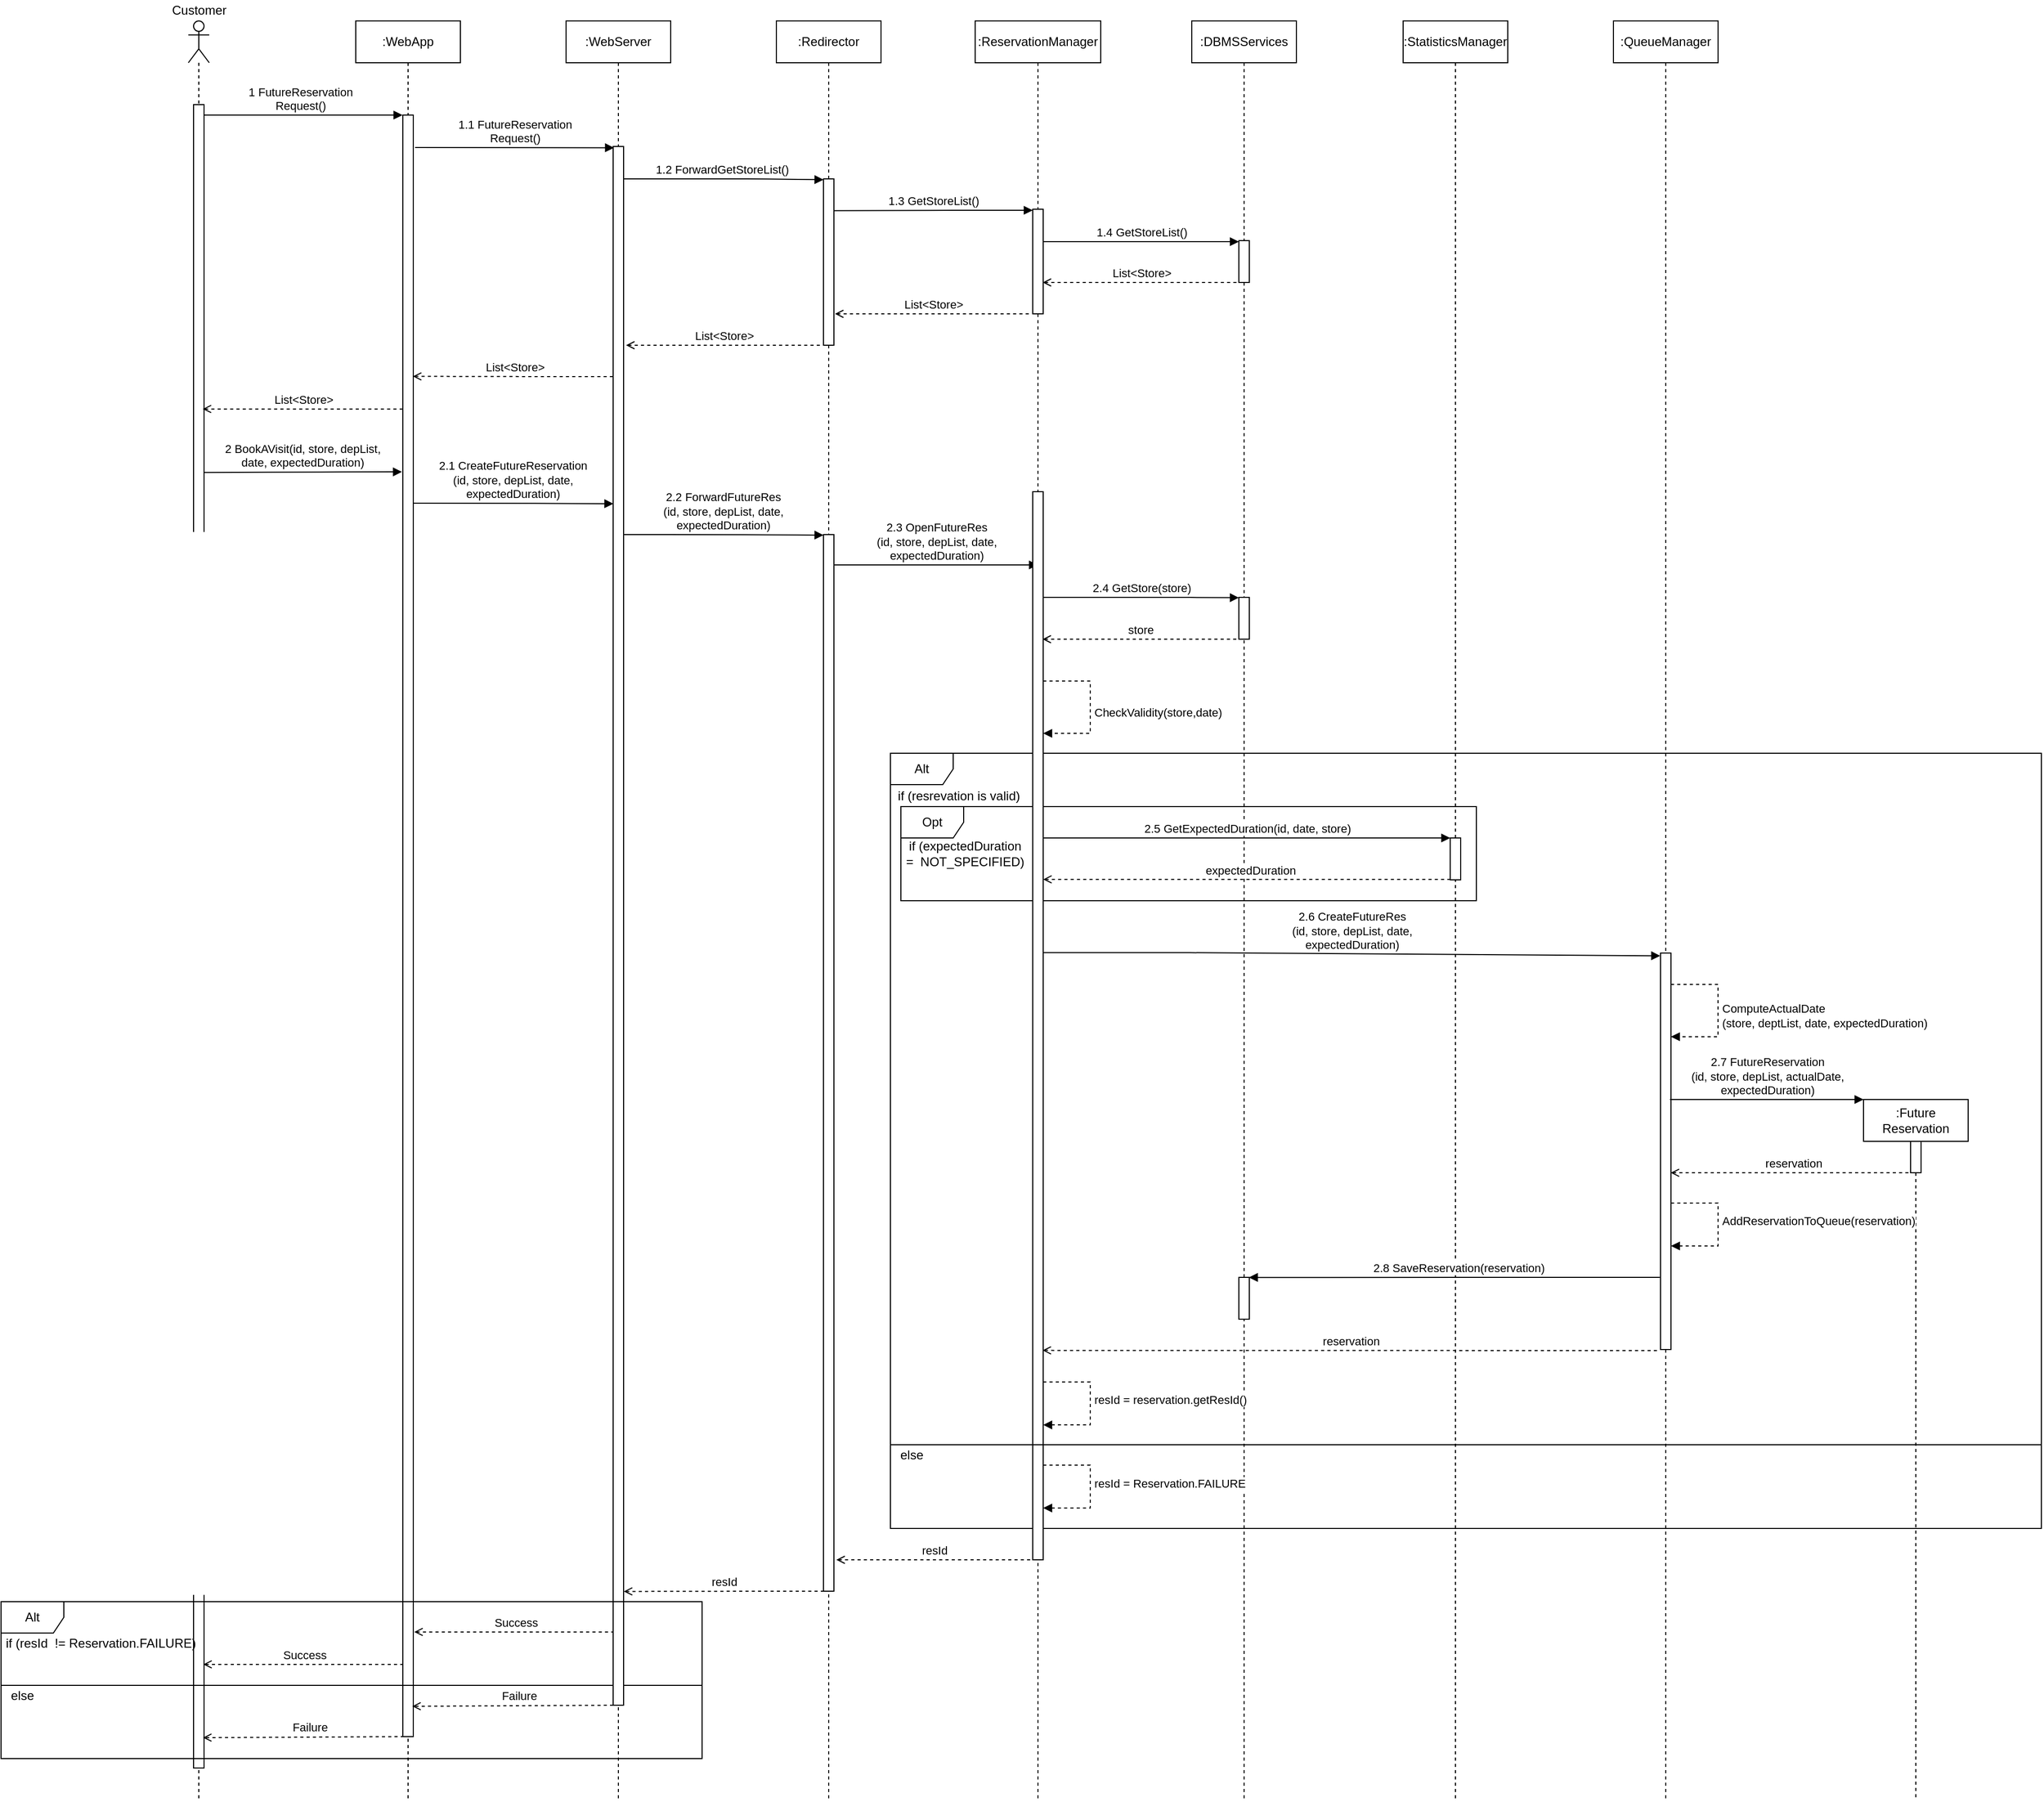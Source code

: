 <mxfile version="13.9.9" type="device"><diagram id="mjPRTbjThLvqPgU_13Bh" name="Page-1"><mxGraphModel dx="1422" dy="862" grid="1" gridSize="10" guides="1" tooltips="1" connect="1" arrows="1" fold="1" page="1" pageScale="1" pageWidth="827" pageHeight="1169" math="0" shadow="0"><root><mxCell id="0"/><mxCell id="1" parent="0"/><mxCell id="mduE7fUlC3-kzBK_wskY-1" value="Alt" style="shape=umlFrame;whiteSpace=wrap;html=1;" parent="1" vertex="1"><mxGeometry x="900" y="790" width="1100" height="741" as="geometry"/></mxCell><mxCell id="mduE7fUlC3-kzBK_wskY-2" value="Opt" style="shape=umlFrame;whiteSpace=wrap;html=1;" parent="1" vertex="1"><mxGeometry x="910" y="841" width="550" height="90" as="geometry"/></mxCell><mxCell id="mduE7fUlC3-kzBK_wskY-3" value="&lt;div&gt;1.4 GetStoreList()&lt;/div&gt;" style="html=1;verticalAlign=bottom;endArrow=block;exitX=1.039;exitY=0.31;exitDx=0;exitDy=0;exitPerimeter=0;" parent="1" source="mduE7fUlC3-kzBK_wskY-18" edge="1"><mxGeometry width="80" relative="1" as="geometry"><mxPoint x="1038" y="301" as="sourcePoint"/><mxPoint x="1233" y="301" as="targetPoint"/><Array as="points"><mxPoint x="1168.5" y="301"/></Array></mxGeometry></mxCell><mxCell id="mduE7fUlC3-kzBK_wskY-4" value="&lt;div&gt;1.2 ForwardGetStoreList()&lt;/div&gt;" style="html=1;verticalAlign=bottom;endArrow=block;entryX=-0.05;entryY=0.004;entryDx=0;entryDy=0;entryPerimeter=0;" parent="1" edge="1"><mxGeometry width="80" relative="1" as="geometry"><mxPoint x="641.5" y="241" as="sourcePoint"/><mxPoint x="836" y="241.76" as="targetPoint"/><Array as="points"><mxPoint x="772" y="241"/></Array></mxGeometry></mxCell><mxCell id="mduE7fUlC3-kzBK_wskY-5" value="&lt;div&gt;1 FutureReservation&lt;/div&gt;&lt;div&gt;Request()&lt;/div&gt;" style="html=1;verticalAlign=bottom;endArrow=block;entryX=-0.033;entryY=0;entryDx=0;entryDy=0;entryPerimeter=0;" parent="1" target="mduE7fUlC3-kzBK_wskY-9" edge="1"><mxGeometry width="80" relative="1" as="geometry"><mxPoint x="238.5" y="180" as="sourcePoint"/><mxPoint x="398.5" y="180" as="targetPoint"/><Array as="points"><mxPoint x="369" y="180"/></Array></mxGeometry></mxCell><mxCell id="mduE7fUlC3-kzBK_wskY-6" value="" style="shape=umlLifeline;participant=umlActor;perimeter=lifelinePerimeter;whiteSpace=wrap;html=1;container=1;collapsible=0;recursiveResize=0;verticalAlign=top;spacingTop=36;outlineConnect=0;" parent="1" vertex="1"><mxGeometry x="229" y="90" width="20" height="1701" as="geometry"/></mxCell><mxCell id="mduE7fUlC3-kzBK_wskY-7" value="" style="html=1;points=[];perimeter=orthogonalPerimeter;" parent="mduE7fUlC3-kzBK_wskY-6" vertex="1"><mxGeometry x="5" y="80" width="10" height="1590" as="geometry"/></mxCell><mxCell id="mduE7fUlC3-kzBK_wskY-8" value="&lt;div&gt;:WebApp&lt;/div&gt;" style="shape=umlLifeline;perimeter=lifelinePerimeter;whiteSpace=wrap;html=1;container=1;collapsible=0;recursiveResize=0;outlineConnect=0;" parent="1" vertex="1"><mxGeometry x="389" y="90" width="100" height="1701" as="geometry"/></mxCell><mxCell id="mduE7fUlC3-kzBK_wskY-9" value="" style="html=1;points=[];perimeter=orthogonalPerimeter;" parent="mduE7fUlC3-kzBK_wskY-8" vertex="1"><mxGeometry x="45" y="90" width="10" height="1550" as="geometry"/></mxCell><mxCell id="mduE7fUlC3-kzBK_wskY-10" value=":Redirector" style="shape=umlLifeline;perimeter=lifelinePerimeter;whiteSpace=wrap;html=1;container=1;collapsible=0;recursiveResize=0;outlineConnect=0;" parent="1" vertex="1"><mxGeometry x="791" y="90" width="100" height="1701" as="geometry"/></mxCell><mxCell id="mduE7fUlC3-kzBK_wskY-11" value=":DBMSServices" style="shape=umlLifeline;perimeter=lifelinePerimeter;whiteSpace=wrap;html=1;container=1;collapsible=0;recursiveResize=0;outlineConnect=0;" parent="1" vertex="1"><mxGeometry x="1188" y="90" width="100" height="1701" as="geometry"/></mxCell><mxCell id="mduE7fUlC3-kzBK_wskY-12" value="" style="html=1;points=[];perimeter=orthogonalPerimeter;" parent="mduE7fUlC3-kzBK_wskY-11" vertex="1"><mxGeometry x="45" y="210" width="10" height="40" as="geometry"/></mxCell><mxCell id="mduE7fUlC3-kzBK_wskY-13" value="2.4 GetStore(store)" style="html=1;verticalAlign=bottom;endArrow=block;entryX=0.001;entryY=0.008;entryDx=0;entryDy=0;entryPerimeter=0;" parent="mduE7fUlC3-kzBK_wskY-11" target="mduE7fUlC3-kzBK_wskY-14" edge="1"><mxGeometry x="0.002" width="80" relative="1" as="geometry"><mxPoint x="-142.0" y="551" as="sourcePoint"/><mxPoint x="53.0" y="551" as="targetPoint"/><Array as="points"><mxPoint x="-11.5" y="551"/></Array><mxPoint as="offset"/></mxGeometry></mxCell><mxCell id="mduE7fUlC3-kzBK_wskY-14" value="" style="html=1;points=[];perimeter=orthogonalPerimeter;" parent="mduE7fUlC3-kzBK_wskY-11" vertex="1"><mxGeometry x="45.0" y="551" width="10" height="40" as="geometry"/></mxCell><mxCell id="mduE7fUlC3-kzBK_wskY-15" value="store" style="html=1;verticalAlign=bottom;endArrow=none;endFill=0;startArrow=open;startFill=0;entryX=0.016;entryY=0.412;entryDx=0;entryDy=0;entryPerimeter=0;exitX=0.95;exitY=1;exitDx=0;exitDy=0;exitPerimeter=0;dashed=1;" parent="mduE7fUlC3-kzBK_wskY-11" edge="1"><mxGeometry width="80" relative="1" as="geometry"><mxPoint x="-142.66" y="591" as="sourcePoint"/><mxPoint x="45.0" y="591.04" as="targetPoint"/><Array as="points"><mxPoint x="-16.66" y="591"/></Array></mxGeometry></mxCell><mxCell id="mduE7fUlC3-kzBK_wskY-16" value="" style="html=1;points=[];perimeter=orthogonalPerimeter;" parent="mduE7fUlC3-kzBK_wskY-11" vertex="1"><mxGeometry x="45" y="1201" width="10" height="40" as="geometry"/></mxCell><mxCell id="mduE7fUlC3-kzBK_wskY-17" value=":ReservationManager" style="shape=umlLifeline;perimeter=lifelinePerimeter;whiteSpace=wrap;html=1;container=1;collapsible=0;recursiveResize=0;outlineConnect=0;" parent="1" vertex="1"><mxGeometry x="981" y="90" width="120" height="1701" as="geometry"/></mxCell><mxCell id="mduE7fUlC3-kzBK_wskY-18" value="" style="html=1;points=[];perimeter=orthogonalPerimeter;" parent="mduE7fUlC3-kzBK_wskY-17" vertex="1"><mxGeometry x="55" y="180" width="10" height="100" as="geometry"/></mxCell><mxCell id="mduE7fUlC3-kzBK_wskY-19" value="" style="html=1;points=[];perimeter=orthogonalPerimeter;" parent="1" vertex="1"><mxGeometry x="836" y="241" width="10" height="159" as="geometry"/></mxCell><mxCell id="mduE7fUlC3-kzBK_wskY-20" value="&lt;div&gt;1.3 GetStoreList()&lt;/div&gt;" style="html=1;verticalAlign=bottom;endArrow=block;exitX=0.972;exitY=0.191;exitDx=0;exitDy=0;exitPerimeter=0;" parent="1" source="mduE7fUlC3-kzBK_wskY-19" edge="1"><mxGeometry width="80" relative="1" as="geometry"><mxPoint x="860" y="271" as="sourcePoint"/><mxPoint x="1036" y="271" as="targetPoint"/><Array as="points"><mxPoint x="971.5" y="271"/></Array></mxGeometry></mxCell><mxCell id="mduE7fUlC3-kzBK_wskY-21" value="List&amp;lt;Store&amp;gt;" style="html=1;verticalAlign=bottom;endArrow=none;endFill=0;startArrow=open;startFill=0;entryX=0.016;entryY=0.412;entryDx=0;entryDy=0;entryPerimeter=0;exitX=0.95;exitY=1;exitDx=0;exitDy=0;exitPerimeter=0;dashed=1;" parent="1" edge="1"><mxGeometry width="80" relative="1" as="geometry"><mxPoint x="1045.5" y="340" as="sourcePoint"/><mxPoint x="1233.16" y="340.04" as="targetPoint"/><Array as="points"><mxPoint x="1171.5" y="340"/></Array></mxGeometry></mxCell><mxCell id="mduE7fUlC3-kzBK_wskY-22" value="List&amp;lt;Store&amp;gt;" style="html=1;verticalAlign=bottom;endArrow=none;endFill=0;startArrow=open;startFill=0;entryX=0.016;entryY=0.412;entryDx=0;entryDy=0;entryPerimeter=0;exitX=0.95;exitY=1;exitDx=0;exitDy=0;exitPerimeter=0;dashed=1;" parent="1" edge="1"><mxGeometry width="80" relative="1" as="geometry"><mxPoint x="847" y="370" as="sourcePoint"/><mxPoint x="1034.66" y="370.04" as="targetPoint"/><Array as="points"><mxPoint x="973" y="370"/></Array></mxGeometry></mxCell><mxCell id="mduE7fUlC3-kzBK_wskY-23" value="List&amp;lt;Store&amp;gt;" style="html=1;verticalAlign=bottom;endArrow=none;endFill=0;startArrow=open;startFill=0;entryX=0.016;entryY=0.412;entryDx=0;entryDy=0;entryPerimeter=0;exitX=0.95;exitY=1;exitDx=0;exitDy=0;exitPerimeter=0;dashed=1;" parent="1" edge="1"><mxGeometry width="80" relative="1" as="geometry"><mxPoint x="647.34" y="400.0" as="sourcePoint"/><mxPoint x="835" y="400.04" as="targetPoint"/><Array as="points"><mxPoint x="773.34" y="400"/></Array></mxGeometry></mxCell><mxCell id="mduE7fUlC3-kzBK_wskY-24" value="List&amp;lt;Store&amp;gt;" style="html=1;verticalAlign=bottom;endArrow=none;endFill=0;startArrow=open;startFill=0;entryX=0.016;entryY=0.412;entryDx=0;entryDy=0;entryPerimeter=0;dashed=1;exitX=0.871;exitY=0.183;exitDx=0;exitDy=0;exitPerimeter=0;" parent="1" source="mduE7fUlC3-kzBK_wskY-7" edge="1"><mxGeometry width="80" relative="1" as="geometry"><mxPoint x="250" y="461" as="sourcePoint"/><mxPoint x="434.66" y="461.04" as="targetPoint"/><Array as="points"><mxPoint x="373" y="461"/></Array></mxGeometry></mxCell><mxCell id="mduE7fUlC3-kzBK_wskY-25" value="Customer" style="text;html=1;align=center;verticalAlign=middle;resizable=0;points=[];autosize=1;" parent="1" vertex="1"><mxGeometry x="204" y="70" width="70" height="20" as="geometry"/></mxCell><mxCell id="mduE7fUlC3-kzBK_wskY-26" value="&lt;div&gt;2 BookAVisit(id, store, depList,&lt;/div&gt;&lt;div&gt;date, expectedDuration)&lt;/div&gt;" style="html=1;verticalAlign=bottom;endArrow=block;entryX=-0.067;entryY=0.264;entryDx=0;entryDy=0;entryPerimeter=0;exitX=1.019;exitY=0.262;exitDx=0;exitDy=0;exitPerimeter=0;" parent="1" edge="1"><mxGeometry width="80" relative="1" as="geometry"><mxPoint x="244.0" y="521.6" as="sourcePoint"/><mxPoint x="433.14" y="521" as="targetPoint"/><Array as="points"><mxPoint x="365.68" y="521.16"/></Array></mxGeometry></mxCell><mxCell id="mduE7fUlC3-kzBK_wskY-27" value="&lt;div&gt;2.2 ForwardFutureRes&lt;/div&gt;&lt;div&gt;(id, store, depList, date,&lt;br&gt;expectedDuration)&lt;/div&gt;" style="html=1;verticalAlign=bottom;endArrow=block;entryX=0.033;entryY=0.001;entryDx=0;entryDy=0;entryPerimeter=0;exitX=0.913;exitY=0.937;exitDx=0;exitDy=0;exitPerimeter=0;" parent="1" edge="1"><mxGeometry width="80" relative="1" as="geometry"><mxPoint x="644.8" y="581.0" as="sourcePoint"/><mxPoint x="836" y="581.53" as="targetPoint"/><Array as="points"><mxPoint x="770.67" y="581.16"/></Array></mxGeometry></mxCell><mxCell id="mduE7fUlC3-kzBK_wskY-28" value="&lt;div&gt;2.3 OpenFutureRes&lt;/div&gt;&lt;div&gt;(id, store, depList, date,&lt;br&gt;expectedDuration)&lt;/div&gt;" style="html=1;verticalAlign=bottom;endArrow=block;" parent="1" edge="1"><mxGeometry width="80" relative="1" as="geometry"><mxPoint x="846" y="610" as="sourcePoint"/><mxPoint x="1041" y="610" as="targetPoint"/><Array as="points"><mxPoint x="976.5" y="610"/></Array></mxGeometry></mxCell><mxCell id="mduE7fUlC3-kzBK_wskY-29" value="" style="html=1;points=[];perimeter=orthogonalPerimeter;" parent="1" vertex="1"><mxGeometry x="836" y="581" width="10" height="1010" as="geometry"/></mxCell><mxCell id="mduE7fUlC3-kzBK_wskY-30" value="" style="html=1;points=[];perimeter=orthogonalPerimeter;" parent="1" vertex="1"><mxGeometry x="1036" y="540" width="10" height="1021" as="geometry"/></mxCell><mxCell id="mduE7fUlC3-kzBK_wskY-31" value="CheckValidity(store,date)" style="edgeStyle=orthogonalEdgeStyle;html=1;align=left;spacingLeft=2;endArrow=block;rounded=0;dashed=1;" parent="1" edge="1"><mxGeometry x="0.071" relative="1" as="geometry"><mxPoint x="1046" y="721" as="sourcePoint"/><Array as="points"><mxPoint x="1091" y="721"/><mxPoint x="1091" y="771"/></Array><mxPoint x="1046" y="771" as="targetPoint"/><mxPoint as="offset"/></mxGeometry></mxCell><mxCell id="mduE7fUlC3-kzBK_wskY-32" value="if (resrevation is valid)" style="text;html=1;align=center;verticalAlign=middle;resizable=0;points=[];autosize=1;" parent="1" vertex="1"><mxGeometry x="900" y="821" width="130" height="20" as="geometry"/></mxCell><mxCell id="mduE7fUlC3-kzBK_wskY-33" value="" style="endArrow=none;html=1;edgeStyle=orthogonalEdgeStyle;" parent="1" edge="1"><mxGeometry relative="1" as="geometry"><mxPoint x="900" y="1451" as="sourcePoint"/><mxPoint x="2000" y="1451" as="targetPoint"/></mxGeometry></mxCell><mxCell id="mduE7fUlC3-kzBK_wskY-34" value="&lt;div&gt;2.6 CreateFutureRes&lt;/div&gt;&lt;div&gt;(id, store, depList, date,&lt;/div&gt;expectedDuration)" style="html=1;verticalAlign=bottom;endArrow=block;entryX=-0.033;entryY=0.007;entryDx=0;entryDy=0;entryPerimeter=0;" parent="1" target="mduE7fUlC3-kzBK_wskY-36" edge="1"><mxGeometry x="0.002" width="80" relative="1" as="geometry"><mxPoint x="1046" y="980.58" as="sourcePoint"/><mxPoint x="1480" y="981" as="targetPoint"/><Array as="points"><mxPoint x="1176.5" y="980.58"/></Array><mxPoint as="offset"/></mxGeometry></mxCell><mxCell id="mduE7fUlC3-kzBK_wskY-35" value=":QueueManager" style="shape=umlLifeline;perimeter=lifelinePerimeter;whiteSpace=wrap;html=1;container=1;collapsible=0;recursiveResize=0;outlineConnect=0;" parent="1" vertex="1"><mxGeometry x="1591" y="90" width="100" height="1701" as="geometry"/></mxCell><mxCell id="mduE7fUlC3-kzBK_wskY-36" value="" style="html=1;points=[];perimeter=orthogonalPerimeter;" parent="mduE7fUlC3-kzBK_wskY-35" vertex="1"><mxGeometry x="45" y="891" width="10" height="379" as="geometry"/></mxCell><mxCell id="mduE7fUlC3-kzBK_wskY-37" value="&lt;div&gt;:Future&lt;/div&gt;&lt;div&gt;Reservation&lt;/div&gt;" style="shape=umlLifeline;perimeter=lifelinePerimeter;whiteSpace=wrap;html=1;container=1;collapsible=0;recursiveResize=0;outlineConnect=0;" parent="1" vertex="1"><mxGeometry x="1830" y="1121" width="100" height="670" as="geometry"/></mxCell><mxCell id="mduE7fUlC3-kzBK_wskY-38" value="" style="html=1;points=[];perimeter=orthogonalPerimeter;" parent="mduE7fUlC3-kzBK_wskY-37" vertex="1"><mxGeometry x="45" y="40" width="10" height="30" as="geometry"/></mxCell><mxCell id="mduE7fUlC3-kzBK_wskY-39" value="2.5 GetExpectedDuration(id, date, store)" style="html=1;verticalAlign=bottom;endArrow=block;" parent="1" target="mduE7fUlC3-kzBK_wskY-54" edge="1"><mxGeometry x="0.002" width="80" relative="1" as="geometry"><mxPoint x="1046" y="871" as="sourcePoint"/><mxPoint x="1391.2" y="871" as="targetPoint"/><Array as="points"><mxPoint x="1176.5" y="871"/></Array><mxPoint as="offset"/></mxGeometry></mxCell><mxCell id="mduE7fUlC3-kzBK_wskY-40" value="expectedDuration" style="html=1;verticalAlign=bottom;endArrow=none;endFill=0;startArrow=open;startFill=0;exitX=0.95;exitY=1;exitDx=0;exitDy=0;exitPerimeter=0;dashed=1;" parent="1" edge="1"><mxGeometry width="80" relative="1" as="geometry"><mxPoint x="1046" y="910.58" as="sourcePoint"/><mxPoint x="1440.5" y="910.58" as="targetPoint"/><Array as="points"><mxPoint x="1172" y="910.58"/></Array></mxGeometry></mxCell><mxCell id="mduE7fUlC3-kzBK_wskY-41" value="resId " style="html=1;verticalAlign=bottom;endArrow=none;endFill=0;startArrow=open;startFill=0;entryX=0.016;entryY=0.412;entryDx=0;entryDy=0;entryPerimeter=0;exitX=1.02;exitY=0.927;exitDx=0;exitDy=0;exitPerimeter=0;dashed=1;" parent="1" source="mduE7fUlC3-kzBK_wskY-48" edge="1"><mxGeometry width="80" relative="1" as="geometry"><mxPoint x="650.0" y="1591" as="sourcePoint"/><mxPoint x="837.66" y="1591.04" as="targetPoint"/><Array as="points"><mxPoint x="776.0" y="1591"/></Array></mxGeometry></mxCell><mxCell id="mduE7fUlC3-kzBK_wskY-42" value="resId " style="html=1;verticalAlign=bottom;endArrow=none;endFill=0;startArrow=open;startFill=0;entryX=0.016;entryY=0.412;entryDx=0;entryDy=0;entryPerimeter=0;exitX=0.95;exitY=1;exitDx=0;exitDy=0;exitPerimeter=0;dashed=1;" parent="1" edge="1"><mxGeometry width="80" relative="1" as="geometry"><mxPoint x="848.34" y="1561" as="sourcePoint"/><mxPoint x="1036" y="1561.04" as="targetPoint"/><Array as="points"><mxPoint x="974.34" y="1561"/></Array></mxGeometry></mxCell><mxCell id="mduE7fUlC3-kzBK_wskY-43" value="Success" style="html=1;verticalAlign=bottom;endArrow=none;endFill=0;startArrow=open;startFill=0;entryX=0.008;entryY=1;entryDx=0;entryDy=0;entryPerimeter=0;dashed=1;exitX=0.582;exitY=0.161;exitDx=0;exitDy=0;exitPerimeter=0;" parent="1" edge="1"><mxGeometry width="80" relative="1" as="geometry"><mxPoint x="444.94" y="1629.98" as="sourcePoint"/><mxPoint x="640.08" y="1630.0" as="targetPoint"/><Array as="points"><mxPoint x="581" y="1630"/></Array></mxGeometry></mxCell><mxCell id="mduE7fUlC3-kzBK_wskY-44" value="if (resId&amp;nbsp; != Reservation.FAILURE)" style="text;html=1;align=center;verticalAlign=middle;resizable=0;points=[];autosize=1;" parent="1" vertex="1"><mxGeometry x="50" y="1631" width="190" height="20" as="geometry"/></mxCell><mxCell id="mduE7fUlC3-kzBK_wskY-45" value="" style="endArrow=none;html=1;edgeStyle=orthogonalEdgeStyle;" parent="1" edge="1"><mxGeometry relative="1" as="geometry"><mxPoint x="50" y="1681" as="sourcePoint"/><mxPoint x="720" y="1681" as="targetPoint"/></mxGeometry></mxCell><mxCell id="mduE7fUlC3-kzBK_wskY-46" value="else" style="text;html=1;align=center;verticalAlign=middle;resizable=0;points=[];autosize=1;" parent="1" vertex="1"><mxGeometry x="50" y="1681" width="40" height="20" as="geometry"/></mxCell><mxCell id="mduE7fUlC3-kzBK_wskY-47" value=":WebServer" style="shape=umlLifeline;perimeter=lifelinePerimeter;whiteSpace=wrap;html=1;container=1;collapsible=0;recursiveResize=0;outlineConnect=0;" parent="1" vertex="1"><mxGeometry x="590" y="90" width="100" height="1701" as="geometry"/></mxCell><mxCell id="mduE7fUlC3-kzBK_wskY-48" value="" style="html=1;points=[];perimeter=orthogonalPerimeter;" parent="mduE7fUlC3-kzBK_wskY-47" vertex="1"><mxGeometry x="45" y="120" width="10" height="1490" as="geometry"/></mxCell><mxCell id="mduE7fUlC3-kzBK_wskY-49" value="&lt;div&gt;1.1 FutureReservation&lt;/div&gt;&lt;div&gt;Request()&lt;/div&gt;" style="html=1;verticalAlign=bottom;endArrow=block;entryX=0.033;entryY=0.001;entryDx=0;entryDy=0;entryPerimeter=0;exitX=1.167;exitY=0.02;exitDx=0;exitDy=0;exitPerimeter=0;" parent="1" source="mduE7fUlC3-kzBK_wskY-9" edge="1"><mxGeometry width="80" relative="1" as="geometry"><mxPoint x="440" y="210.0" as="sourcePoint"/><mxPoint x="635.83" y="211.25" as="targetPoint"/><Array as="points"/></mxGeometry></mxCell><mxCell id="mduE7fUlC3-kzBK_wskY-50" value="List&amp;lt;Store&amp;gt;" style="html=1;verticalAlign=bottom;endArrow=none;endFill=0;startArrow=open;startFill=0;entryX=0.016;entryY=0.412;entryDx=0;entryDy=0;entryPerimeter=0;exitX=0.961;exitY=0.199;exitDx=0;exitDy=0;exitPerimeter=0;dashed=1;" parent="1" edge="1"><mxGeometry width="80" relative="1" as="geometry"><mxPoint x="443.61" y="429.75" as="sourcePoint"/><mxPoint x="637.66" y="430.04" as="targetPoint"/><Array as="points"><mxPoint x="576" y="430"/></Array></mxGeometry></mxCell><mxCell id="mduE7fUlC3-kzBK_wskY-51" value="&lt;div&gt;2.1 CreateFutureReservation&lt;/div&gt;&lt;div&gt;(id, store, depList, date,&lt;br&gt;&lt;/div&gt;&lt;div&gt;expectedDuration)&lt;/div&gt;" style="html=1;verticalAlign=bottom;endArrow=block;entryX=0.033;entryY=0.001;entryDx=0;entryDy=0;entryPerimeter=0;exitX=0.913;exitY=0.937;exitDx=0;exitDy=0;exitPerimeter=0;" parent="1" edge="1"><mxGeometry width="80" relative="1" as="geometry"><mxPoint x="444.0" y="551.0" as="sourcePoint"/><mxPoint x="635.2" y="551.53" as="targetPoint"/><Array as="points"><mxPoint x="569.87" y="551.16"/></Array></mxGeometry></mxCell><mxCell id="mduE7fUlC3-kzBK_wskY-52" value="&lt;div&gt;if (expectedDuration &lt;br&gt;&lt;/div&gt;&lt;div&gt;=&amp;nbsp; NOT_SPECIFIED)&lt;/div&gt;" style="text;html=1;align=center;verticalAlign=middle;resizable=0;points=[];autosize=1;" parent="1" vertex="1"><mxGeometry x="906" y="871" width="130" height="30" as="geometry"/></mxCell><mxCell id="mduE7fUlC3-kzBK_wskY-53" value=":StatisticsManager" style="shape=umlLifeline;perimeter=lifelinePerimeter;whiteSpace=wrap;html=1;container=1;collapsible=0;recursiveResize=0;outlineConnect=0;" parent="1" vertex="1"><mxGeometry x="1390" y="90" width="100" height="1701" as="geometry"/></mxCell><mxCell id="mduE7fUlC3-kzBK_wskY-54" value="" style="html=1;points=[];perimeter=orthogonalPerimeter;" parent="mduE7fUlC3-kzBK_wskY-53" vertex="1"><mxGeometry x="45" y="781" width="10" height="40" as="geometry"/></mxCell><mxCell id="mduE7fUlC3-kzBK_wskY-55" value="&lt;div&gt;ComputeActualDate&lt;/div&gt;&lt;div&gt;(store, deptList, date, expectedDuration)&lt;/div&gt;" style="edgeStyle=orthogonalEdgeStyle;html=1;align=left;spacingLeft=2;endArrow=block;rounded=0;dashed=1;" parent="1" edge="1"><mxGeometry x="0.071" relative="1" as="geometry"><mxPoint x="1645.94" y="1011" as="sourcePoint"/><Array as="points"><mxPoint x="1690.94" y="1011"/><mxPoint x="1690.94" y="1061"/></Array><mxPoint x="1645.94" y="1061" as="targetPoint"/><mxPoint as="offset"/></mxGeometry></mxCell><mxCell id="mduE7fUlC3-kzBK_wskY-56" value="&lt;div&gt;2.7 FutureReservation&lt;/div&gt;&lt;div&gt;(id, store, depList, actualDate,&lt;/div&gt;expectedDuration)" style="html=1;verticalAlign=bottom;endArrow=block;entryX=0;entryY=0;entryDx=0;entryDy=0;entryPerimeter=0;" parent="1" target="mduE7fUlC3-kzBK_wskY-37" edge="1"><mxGeometry x="0.002" width="80" relative="1" as="geometry"><mxPoint x="1645" y="1121" as="sourcePoint"/><mxPoint x="1810" y="1121" as="targetPoint"/><Array as="points"><mxPoint x="1775.5" y="1121"/></Array><mxPoint as="offset"/></mxGeometry></mxCell><mxCell id="mduE7fUlC3-kzBK_wskY-57" value="reservation" style="html=1;verticalAlign=bottom;endArrow=none;endFill=0;startArrow=open;startFill=0;dashed=1;exitX=0.972;exitY=0.959;exitDx=0;exitDy=0;exitPerimeter=0;" parent="1" edge="1"><mxGeometry width="80" relative="1" as="geometry"><mxPoint x="1645.72" y="1191.021" as="sourcePoint"/><mxPoint x="1880" y="1191" as="targetPoint"/><Array as="points"/></mxGeometry></mxCell><mxCell id="mduE7fUlC3-kzBK_wskY-58" value="AddReservationToQueue(reservation)" style="edgeStyle=orthogonalEdgeStyle;html=1;align=left;spacingLeft=2;endArrow=block;rounded=0;dashed=1;" parent="1" edge="1"><mxGeometry x="-0.057" relative="1" as="geometry"><mxPoint x="1646.01" y="1219.97" as="sourcePoint"/><Array as="points"><mxPoint x="1691" y="1220"/><mxPoint x="1691" y="1261"/><mxPoint x="1646" y="1261"/></Array><mxPoint x="1646" y="1261" as="targetPoint"/><mxPoint as="offset"/></mxGeometry></mxCell><mxCell id="mduE7fUlC3-kzBK_wskY-59" value="&lt;div&gt;2.8 SaveReservation(reservation)&lt;/div&gt;" style="html=1;verticalAlign=bottom;endArrow=block;entryX=0.961;entryY=0.002;entryDx=0;entryDy=0;entryPerimeter=0;" parent="1" target="mduE7fUlC3-kzBK_wskY-16" edge="1"><mxGeometry x="0.317" width="80" relative="1" as="geometry"><mxPoint x="1450.0" y="1291.0" as="sourcePoint"/><mxPoint x="1250" y="1291" as="targetPoint"/><Array as="points"><mxPoint x="1640" y="1291"/></Array><mxPoint as="offset"/></mxGeometry></mxCell><mxCell id="mduE7fUlC3-kzBK_wskY-60" value="resId = reservation.getResId()" style="edgeStyle=orthogonalEdgeStyle;html=1;align=left;spacingLeft=2;endArrow=block;rounded=0;dashed=1;" parent="1" edge="1"><mxGeometry x="-0.057" relative="1" as="geometry"><mxPoint x="1046.01" y="1391.0" as="sourcePoint"/><Array as="points"><mxPoint x="1091" y="1391.03"/><mxPoint x="1091" y="1432.03"/><mxPoint x="1046" y="1432.03"/></Array><mxPoint x="1046" y="1432.03" as="targetPoint"/><mxPoint as="offset"/></mxGeometry></mxCell><mxCell id="mduE7fUlC3-kzBK_wskY-61" value="resId = Reservation.FAILURE" style="edgeStyle=orthogonalEdgeStyle;html=1;align=left;spacingLeft=2;endArrow=block;rounded=0;dashed=1;" parent="1" edge="1"><mxGeometry x="-0.057" relative="1" as="geometry"><mxPoint x="1046.01" y="1470.48" as="sourcePoint"/><Array as="points"><mxPoint x="1091" y="1470.51"/><mxPoint x="1091" y="1511.51"/><mxPoint x="1046" y="1511.51"/></Array><mxPoint x="1046" y="1511.51" as="targetPoint"/><mxPoint as="offset"/></mxGeometry></mxCell><mxCell id="mduE7fUlC3-kzBK_wskY-62" value="reservation" style="html=1;verticalAlign=bottom;endArrow=none;endFill=0;startArrow=open;startFill=0;dashed=1;exitX=0.937;exitY=0.901;exitDx=0;exitDy=0;exitPerimeter=0;" parent="1" edge="1"><mxGeometry width="80" relative="1" as="geometry"><mxPoint x="1045.37" y="1360.811" as="sourcePoint"/><mxPoint x="1634.28" y="1361" as="targetPoint"/><Array as="points"/></mxGeometry></mxCell><mxCell id="mduE7fUlC3-kzBK_wskY-63" value="else" style="text;html=1;align=center;verticalAlign=middle;resizable=0;points=[];autosize=1;" parent="1" vertex="1"><mxGeometry x="900" y="1451" width="40" height="20" as="geometry"/></mxCell><mxCell id="mduE7fUlC3-kzBK_wskY-64" value="Success" style="html=1;verticalAlign=bottom;endArrow=none;endFill=0;startArrow=open;startFill=0;entryX=0.008;entryY=1;entryDx=0;entryDy=0;entryPerimeter=0;dashed=1;exitX=0.284;exitY=0.333;exitDx=0;exitDy=0;exitPerimeter=0;" parent="1" edge="1"><mxGeometry width="80" relative="1" as="geometry"><mxPoint x="243.28" y="1660.94" as="sourcePoint"/><mxPoint x="436.14" y="1661.02" as="targetPoint"/><Array as="points"><mxPoint x="377.06" y="1661.02"/></Array></mxGeometry></mxCell><mxCell id="mduE7fUlC3-kzBK_wskY-65" value="" style="endArrow=open;html=1;dashed=1;endFill=0;exitX=0;exitY=1;exitDx=0;exitDy=0;exitPerimeter=0;entryX=0.597;entryY=0.556;entryDx=0;entryDy=0;entryPerimeter=0;" parent="1" source="mduE7fUlC3-kzBK_wskY-48" edge="1"><mxGeometry width="50" height="50" relative="1" as="geometry"><mxPoint x="628.07" y="1700.0" as="sourcePoint"/><mxPoint x="442.99" y="1701.08" as="targetPoint"/><Array as="points"><mxPoint x="443" y="1701"/></Array></mxGeometry></mxCell><mxCell id="mduE7fUlC3-kzBK_wskY-66" value="&lt;font style=&quot;font-size: 11px&quot;&gt;Failure&lt;/font&gt;" style="text;html=1;align=center;verticalAlign=middle;resizable=0;points=[];autosize=1;" parent="1" vertex="1"><mxGeometry x="520" y="1681" width="50" height="20" as="geometry"/></mxCell><mxCell id="mduE7fUlC3-kzBK_wskY-67" value="" style="endArrow=open;html=1;dashed=1;endFill=0;exitX=0;exitY=1;exitDx=0;exitDy=0;exitPerimeter=0;entryX=0.597;entryY=0.556;entryDx=0;entryDy=0;entryPerimeter=0;" parent="1" edge="1"><mxGeometry width="50" height="50" relative="1" as="geometry"><mxPoint x="435.01" y="1730" as="sourcePoint"/><mxPoint x="243" y="1731.08" as="targetPoint"/><Array as="points"><mxPoint x="243.01" y="1731"/></Array></mxGeometry></mxCell><mxCell id="mduE7fUlC3-kzBK_wskY-68" value="&lt;font style=&quot;font-size: 11px&quot;&gt;Failure&lt;/font&gt;" style="text;html=1;align=center;verticalAlign=middle;resizable=0;points=[];autosize=1;" parent="1" vertex="1"><mxGeometry x="320.01" y="1711" width="50" height="20" as="geometry"/></mxCell><mxCell id="mduE7fUlC3-kzBK_wskY-69" value="Alt" style="shape=umlFrame;whiteSpace=wrap;html=1;" parent="1" vertex="1"><mxGeometry x="50" y="1601" width="670" height="150" as="geometry"/></mxCell></root></mxGraphModel></diagram></mxfile>